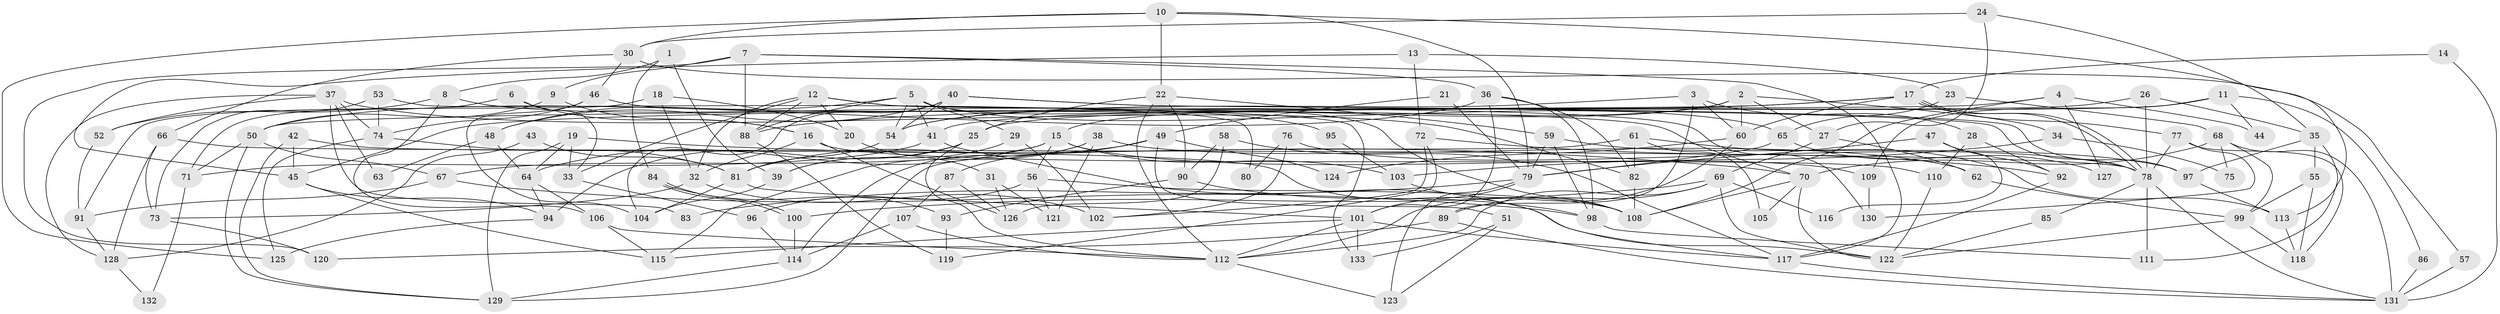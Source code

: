 // coarse degree distribution, {5: 0.15384615384615385, 6: 0.10256410256410256, 2: 0.15384615384615385, 4: 0.07692307692307693, 3: 0.1282051282051282, 10: 0.07692307692307693, 9: 0.1282051282051282, 8: 0.05128205128205128, 7: 0.05128205128205128, 12: 0.02564102564102564, 11: 0.05128205128205128}
// Generated by graph-tools (version 1.1) at 2025/54/03/04/25 21:54:23]
// undirected, 133 vertices, 266 edges
graph export_dot {
graph [start="1"]
  node [color=gray90,style=filled];
  1;
  2;
  3;
  4;
  5;
  6;
  7;
  8;
  9;
  10;
  11;
  12;
  13;
  14;
  15;
  16;
  17;
  18;
  19;
  20;
  21;
  22;
  23;
  24;
  25;
  26;
  27;
  28;
  29;
  30;
  31;
  32;
  33;
  34;
  35;
  36;
  37;
  38;
  39;
  40;
  41;
  42;
  43;
  44;
  45;
  46;
  47;
  48;
  49;
  50;
  51;
  52;
  53;
  54;
  55;
  56;
  57;
  58;
  59;
  60;
  61;
  62;
  63;
  64;
  65;
  66;
  67;
  68;
  69;
  70;
  71;
  72;
  73;
  74;
  75;
  76;
  77;
  78;
  79;
  80;
  81;
  82;
  83;
  84;
  85;
  86;
  87;
  88;
  89;
  90;
  91;
  92;
  93;
  94;
  95;
  96;
  97;
  98;
  99;
  100;
  101;
  102;
  103;
  104;
  105;
  106;
  107;
  108;
  109;
  110;
  111;
  112;
  113;
  114;
  115;
  116;
  117;
  118;
  119;
  120;
  121;
  122;
  123;
  124;
  125;
  126;
  127;
  128;
  129;
  130;
  131;
  132;
  133;
  1 -- 39;
  1 -- 84;
  1 -- 8;
  2 -- 54;
  2 -- 27;
  2 -- 15;
  2 -- 34;
  2 -- 60;
  3 -- 60;
  3 -- 89;
  3 -- 28;
  3 -- 54;
  4 -- 50;
  4 -- 108;
  4 -- 44;
  4 -- 127;
  5 -- 88;
  5 -- 54;
  5 -- 29;
  5 -- 41;
  5 -- 48;
  5 -- 65;
  5 -- 108;
  6 -- 33;
  6 -- 16;
  6 -- 71;
  7 -- 117;
  7 -- 36;
  7 -- 9;
  7 -- 88;
  7 -- 120;
  8 -- 52;
  8 -- 95;
  8 -- 106;
  9 -- 50;
  9 -- 16;
  10 -- 79;
  10 -- 113;
  10 -- 22;
  10 -- 30;
  10 -- 125;
  11 -- 25;
  11 -- 109;
  11 -- 44;
  11 -- 86;
  12 -- 133;
  12 -- 88;
  12 -- 20;
  12 -- 32;
  12 -- 33;
  12 -- 130;
  13 -- 72;
  13 -- 45;
  13 -- 23;
  14 -- 17;
  14 -- 131;
  15 -- 64;
  15 -- 56;
  15 -- 67;
  15 -- 103;
  15 -- 109;
  16 -- 126;
  16 -- 32;
  16 -- 110;
  17 -- 45;
  17 -- 78;
  17 -- 78;
  17 -- 60;
  17 -- 77;
  17 -- 88;
  18 -- 32;
  18 -- 91;
  18 -- 20;
  19 -- 33;
  19 -- 70;
  19 -- 64;
  19 -- 129;
  20 -- 31;
  21 -- 49;
  21 -- 79;
  22 -- 112;
  22 -- 25;
  22 -- 59;
  22 -- 90;
  23 -- 65;
  23 -- 68;
  24 -- 27;
  24 -- 30;
  24 -- 35;
  25 -- 112;
  25 -- 39;
  25 -- 94;
  26 -- 78;
  26 -- 41;
  26 -- 35;
  27 -- 69;
  27 -- 62;
  28 -- 110;
  28 -- 92;
  29 -- 39;
  29 -- 102;
  30 -- 46;
  30 -- 57;
  30 -- 66;
  31 -- 121;
  31 -- 126;
  32 -- 73;
  32 -- 102;
  33 -- 96;
  34 -- 103;
  34 -- 75;
  35 -- 55;
  35 -- 97;
  35 -- 111;
  36 -- 50;
  36 -- 82;
  36 -- 98;
  36 -- 101;
  37 -- 82;
  37 -- 74;
  37 -- 52;
  37 -- 63;
  37 -- 83;
  37 -- 128;
  38 -- 115;
  38 -- 114;
  38 -- 62;
  38 -- 121;
  39 -- 104;
  40 -- 78;
  40 -- 48;
  40 -- 54;
  40 -- 97;
  40 -- 104;
  41 -- 117;
  41 -- 71;
  42 -- 45;
  42 -- 129;
  42 -- 122;
  43 -- 81;
  43 -- 128;
  45 -- 94;
  45 -- 115;
  46 -- 104;
  46 -- 70;
  46 -- 74;
  47 -- 92;
  47 -- 79;
  47 -- 116;
  48 -- 64;
  48 -- 63;
  49 -- 87;
  49 -- 81;
  49 -- 51;
  49 -- 124;
  50 -- 67;
  50 -- 71;
  50 -- 129;
  51 -- 123;
  51 -- 133;
  52 -- 91;
  53 -- 73;
  53 -- 74;
  53 -- 80;
  54 -- 81;
  55 -- 118;
  55 -- 99;
  56 -- 108;
  56 -- 96;
  56 -- 121;
  57 -- 131;
  58 -- 117;
  58 -- 90;
  58 -- 126;
  59 -- 97;
  59 -- 79;
  59 -- 98;
  60 -- 112;
  60 -- 124;
  61 -- 129;
  61 -- 113;
  61 -- 82;
  61 -- 105;
  62 -- 99;
  64 -- 94;
  64 -- 106;
  65 -- 79;
  65 -- 127;
  66 -- 78;
  66 -- 73;
  66 -- 128;
  67 -- 98;
  67 -- 91;
  68 -- 131;
  68 -- 70;
  68 -- 75;
  68 -- 99;
  69 -- 112;
  69 -- 122;
  69 -- 89;
  69 -- 100;
  69 -- 116;
  70 -- 122;
  70 -- 105;
  70 -- 108;
  71 -- 132;
  72 -- 102;
  72 -- 92;
  72 -- 119;
  73 -- 120;
  74 -- 81;
  74 -- 125;
  76 -- 102;
  76 -- 78;
  76 -- 80;
  77 -- 78;
  77 -- 118;
  77 -- 130;
  78 -- 111;
  78 -- 85;
  78 -- 131;
  79 -- 101;
  79 -- 83;
  79 -- 123;
  81 -- 101;
  81 -- 104;
  82 -- 108;
  84 -- 100;
  84 -- 100;
  84 -- 93;
  85 -- 122;
  86 -- 131;
  87 -- 126;
  87 -- 107;
  88 -- 119;
  89 -- 120;
  89 -- 131;
  90 -- 98;
  90 -- 93;
  91 -- 128;
  92 -- 117;
  93 -- 119;
  94 -- 125;
  95 -- 103;
  96 -- 114;
  97 -- 113;
  98 -- 111;
  99 -- 118;
  99 -- 122;
  100 -- 114;
  101 -- 112;
  101 -- 115;
  101 -- 117;
  101 -- 133;
  103 -- 108;
  106 -- 112;
  106 -- 115;
  107 -- 114;
  107 -- 112;
  109 -- 130;
  110 -- 122;
  112 -- 123;
  113 -- 118;
  114 -- 129;
  117 -- 131;
  128 -- 132;
}
